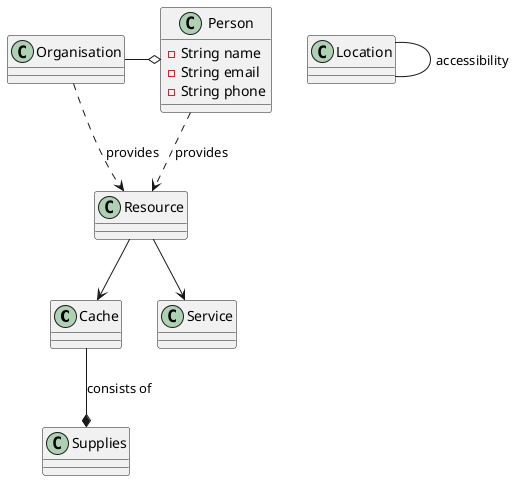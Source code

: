 @startuml

Class Cache {
}

Class Location {
}

Class Organisation {
}

Class Person {
   -String name
   -String email
   -String phone
}

Class Resource {
}

Class Service {
}

Class Supplies {
}


Cache --* Supplies : consists of

Location -- Location : accessibility

Organisation ..> Resource : provides
Person       ..> Resource : provides

Resource --> Cache
Resource --> Service

Organisation -o Person

@enduml
